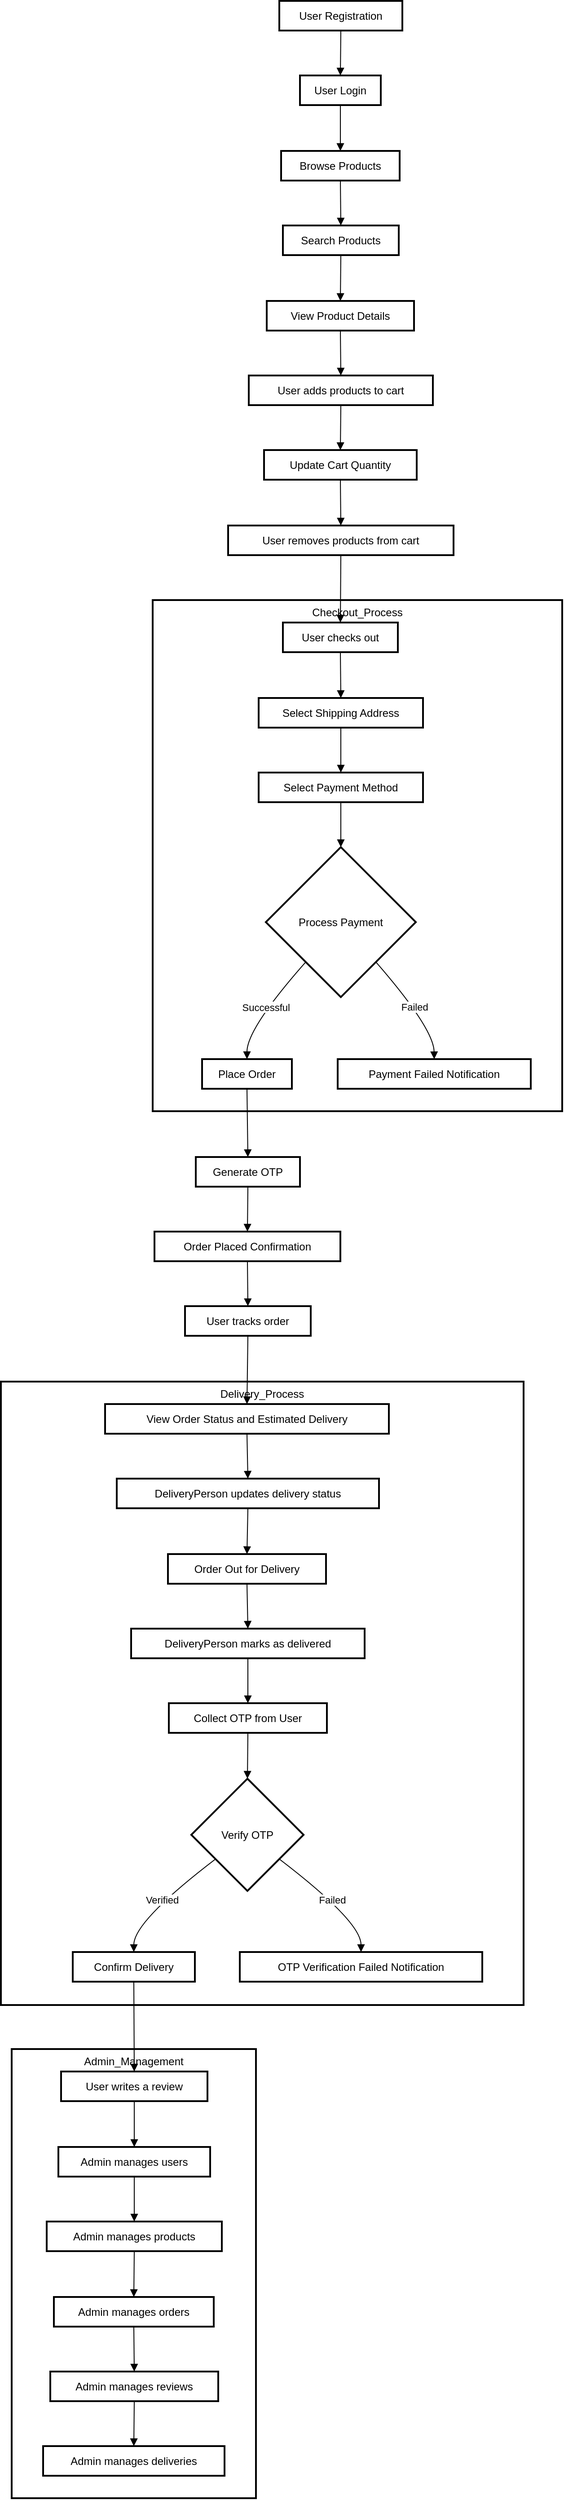 <mxfile version="24.6.4" type="device">
  <diagram name="Page-1" id="tj1NQj6rH_uR0QdHvFrn">
    <mxGraphModel dx="1050" dy="596" grid="1" gridSize="10" guides="1" tooltips="1" connect="1" arrows="1" fold="1" page="1" pageScale="1" pageWidth="1100" pageHeight="850" math="0" shadow="0">
      <root>
        <mxCell id="0" />
        <mxCell id="1" parent="0" />
        <mxCell id="7STw4wD0k3W931YjQMz1-1" value="Admin_Management" style="whiteSpace=wrap;strokeWidth=2;verticalAlign=top;" vertex="1" parent="1">
          <mxGeometry x="32" y="2300" width="272" height="500" as="geometry" />
        </mxCell>
        <mxCell id="7STw4wD0k3W931YjQMz1-2" value="Admin manages users" style="whiteSpace=wrap;strokeWidth=2;" vertex="1" parent="1">
          <mxGeometry x="84" y="2409" width="169" height="33" as="geometry" />
        </mxCell>
        <mxCell id="7STw4wD0k3W931YjQMz1-3" value="User writes a review" style="whiteSpace=wrap;strokeWidth=2;" vertex="1" parent="1">
          <mxGeometry x="87" y="2325" width="163" height="33" as="geometry" />
        </mxCell>
        <mxCell id="7STw4wD0k3W931YjQMz1-4" value="Admin manages products" style="whiteSpace=wrap;strokeWidth=2;" vertex="1" parent="1">
          <mxGeometry x="71" y="2492" width="195" height="33" as="geometry" />
        </mxCell>
        <mxCell id="7STw4wD0k3W931YjQMz1-5" value="Admin manages orders" style="whiteSpace=wrap;strokeWidth=2;" vertex="1" parent="1">
          <mxGeometry x="79" y="2576" width="178" height="33" as="geometry" />
        </mxCell>
        <mxCell id="7STw4wD0k3W931YjQMz1-6" value="Admin manages reviews" style="whiteSpace=wrap;strokeWidth=2;" vertex="1" parent="1">
          <mxGeometry x="75" y="2659" width="187" height="33" as="geometry" />
        </mxCell>
        <mxCell id="7STw4wD0k3W931YjQMz1-7" value="Admin manages deliveries" style="whiteSpace=wrap;strokeWidth=2;" vertex="1" parent="1">
          <mxGeometry x="67" y="2742" width="202" height="33" as="geometry" />
        </mxCell>
        <mxCell id="7STw4wD0k3W931YjQMz1-8" value="Delivery_Process" style="whiteSpace=wrap;strokeWidth=2;verticalAlign=top;" vertex="1" parent="1">
          <mxGeometry x="20" y="1557" width="582" height="694" as="geometry" />
        </mxCell>
        <mxCell id="7STw4wD0k3W931YjQMz1-9" value="DeliveryPerson updates delivery status" style="whiteSpace=wrap;strokeWidth=2;" vertex="1" parent="1">
          <mxGeometry x="149" y="1665" width="292" height="33" as="geometry" />
        </mxCell>
        <mxCell id="7STw4wD0k3W931YjQMz1-10" value="View Order Status and Estimated Delivery" style="whiteSpace=wrap;strokeWidth=2;" vertex="1" parent="1">
          <mxGeometry x="136" y="1582" width="316" height="33" as="geometry" />
        </mxCell>
        <mxCell id="7STw4wD0k3W931YjQMz1-11" value="Order Out for Delivery" style="whiteSpace=wrap;strokeWidth=2;" vertex="1" parent="1">
          <mxGeometry x="206" y="1749" width="176" height="33" as="geometry" />
        </mxCell>
        <mxCell id="7STw4wD0k3W931YjQMz1-12" value="DeliveryPerson marks as delivered" style="whiteSpace=wrap;strokeWidth=2;" vertex="1" parent="1">
          <mxGeometry x="165" y="1832" width="260" height="33" as="geometry" />
        </mxCell>
        <mxCell id="7STw4wD0k3W931YjQMz1-13" value="Collect OTP from User" style="whiteSpace=wrap;strokeWidth=2;" vertex="1" parent="1">
          <mxGeometry x="207" y="1915" width="176" height="33" as="geometry" />
        </mxCell>
        <mxCell id="7STw4wD0k3W931YjQMz1-14" value="Verify OTP" style="rhombus;strokeWidth=2;whiteSpace=wrap;" vertex="1" parent="1">
          <mxGeometry x="232" y="1999" width="125" height="125" as="geometry" />
        </mxCell>
        <mxCell id="7STw4wD0k3W931YjQMz1-15" value="Confirm Delivery" style="whiteSpace=wrap;strokeWidth=2;" vertex="1" parent="1">
          <mxGeometry x="100" y="2192" width="136" height="33" as="geometry" />
        </mxCell>
        <mxCell id="7STw4wD0k3W931YjQMz1-16" value="OTP Verification Failed Notification" style="whiteSpace=wrap;strokeWidth=2;" vertex="1" parent="1">
          <mxGeometry x="286" y="2192" width="270" height="33" as="geometry" />
        </mxCell>
        <mxCell id="7STw4wD0k3W931YjQMz1-17" value="Checkout_Process" style="whiteSpace=wrap;strokeWidth=2;verticalAlign=top;" vertex="1" parent="1">
          <mxGeometry x="189" y="687" width="456" height="569" as="geometry" />
        </mxCell>
        <mxCell id="7STw4wD0k3W931YjQMz1-18" value="Select Shipping Address" style="whiteSpace=wrap;strokeWidth=2;" vertex="1" parent="1">
          <mxGeometry x="307" y="796" width="183" height="33" as="geometry" />
        </mxCell>
        <mxCell id="7STw4wD0k3W931YjQMz1-19" value="User checks out" style="whiteSpace=wrap;strokeWidth=2;" vertex="1" parent="1">
          <mxGeometry x="334" y="712" width="128" height="33" as="geometry" />
        </mxCell>
        <mxCell id="7STw4wD0k3W931YjQMz1-20" value="Select Payment Method" style="whiteSpace=wrap;strokeWidth=2;" vertex="1" parent="1">
          <mxGeometry x="307" y="879" width="183" height="33" as="geometry" />
        </mxCell>
        <mxCell id="7STw4wD0k3W931YjQMz1-21" value="Process Payment" style="rhombus;strokeWidth=2;whiteSpace=wrap;" vertex="1" parent="1">
          <mxGeometry x="315" y="962" width="167" height="167" as="geometry" />
        </mxCell>
        <mxCell id="7STw4wD0k3W931YjQMz1-22" value="Place Order" style="whiteSpace=wrap;strokeWidth=2;" vertex="1" parent="1">
          <mxGeometry x="244" y="1198" width="100" height="33" as="geometry" />
        </mxCell>
        <mxCell id="7STw4wD0k3W931YjQMz1-23" value="Payment Failed Notification" style="whiteSpace=wrap;strokeWidth=2;" vertex="1" parent="1">
          <mxGeometry x="395" y="1198" width="215" height="33" as="geometry" />
        </mxCell>
        <mxCell id="7STw4wD0k3W931YjQMz1-24" value="User Registration" style="whiteSpace=wrap;strokeWidth=2;" vertex="1" parent="1">
          <mxGeometry x="330" y="20" width="137" height="33" as="geometry" />
        </mxCell>
        <mxCell id="7STw4wD0k3W931YjQMz1-25" value="User Login" style="whiteSpace=wrap;strokeWidth=2;" vertex="1" parent="1">
          <mxGeometry x="353" y="103" width="90" height="33" as="geometry" />
        </mxCell>
        <mxCell id="7STw4wD0k3W931YjQMz1-26" value="Browse Products" style="whiteSpace=wrap;strokeWidth=2;" vertex="1" parent="1">
          <mxGeometry x="332" y="187" width="132" height="33" as="geometry" />
        </mxCell>
        <mxCell id="7STw4wD0k3W931YjQMz1-27" value="Search Products" style="whiteSpace=wrap;strokeWidth=2;" vertex="1" parent="1">
          <mxGeometry x="334" y="270" width="129" height="33" as="geometry" />
        </mxCell>
        <mxCell id="7STw4wD0k3W931YjQMz1-28" value="View Product Details" style="whiteSpace=wrap;strokeWidth=2;" vertex="1" parent="1">
          <mxGeometry x="316" y="354" width="164" height="33" as="geometry" />
        </mxCell>
        <mxCell id="7STw4wD0k3W931YjQMz1-29" value="User adds products to cart" style="whiteSpace=wrap;strokeWidth=2;" vertex="1" parent="1">
          <mxGeometry x="296" y="437" width="205" height="33" as="geometry" />
        </mxCell>
        <mxCell id="7STw4wD0k3W931YjQMz1-30" value="Update Cart Quantity" style="whiteSpace=wrap;strokeWidth=2;" vertex="1" parent="1">
          <mxGeometry x="313" y="520" width="170" height="33" as="geometry" />
        </mxCell>
        <mxCell id="7STw4wD0k3W931YjQMz1-31" value="User removes products from cart" style="whiteSpace=wrap;strokeWidth=2;" vertex="1" parent="1">
          <mxGeometry x="273" y="604" width="251" height="33" as="geometry" />
        </mxCell>
        <mxCell id="7STw4wD0k3W931YjQMz1-32" value="Generate OTP" style="whiteSpace=wrap;strokeWidth=2;" vertex="1" parent="1">
          <mxGeometry x="237" y="1307" width="116" height="33" as="geometry" />
        </mxCell>
        <mxCell id="7STw4wD0k3W931YjQMz1-33" value="Order Placed Confirmation" style="whiteSpace=wrap;strokeWidth=2;" vertex="1" parent="1">
          <mxGeometry x="191" y="1390" width="207" height="33" as="geometry" />
        </mxCell>
        <mxCell id="7STw4wD0k3W931YjQMz1-34" value="User tracks order" style="whiteSpace=wrap;strokeWidth=2;" vertex="1" parent="1">
          <mxGeometry x="225" y="1473" width="140" height="33" as="geometry" />
        </mxCell>
        <mxCell id="7STw4wD0k3W931YjQMz1-35" value="" style="curved=1;startArrow=none;endArrow=block;exitX=0.5;exitY=1.01;entryX=0.5;entryY=0.01;rounded=0;" edge="1" parent="1" source="7STw4wD0k3W931YjQMz1-24" target="7STw4wD0k3W931YjQMz1-25">
          <mxGeometry relative="1" as="geometry">
            <Array as="points" />
          </mxGeometry>
        </mxCell>
        <mxCell id="7STw4wD0k3W931YjQMz1-36" value="" style="curved=1;startArrow=none;endArrow=block;exitX=0.5;exitY=1.02;entryX=0.5;entryY=-0.01;rounded=0;" edge="1" parent="1" source="7STw4wD0k3W931YjQMz1-25" target="7STw4wD0k3W931YjQMz1-26">
          <mxGeometry relative="1" as="geometry">
            <Array as="points" />
          </mxGeometry>
        </mxCell>
        <mxCell id="7STw4wD0k3W931YjQMz1-37" value="" style="curved=1;startArrow=none;endArrow=block;exitX=0.5;exitY=1.01;entryX=0.5;entryY=0.01;rounded=0;" edge="1" parent="1" source="7STw4wD0k3W931YjQMz1-26" target="7STw4wD0k3W931YjQMz1-27">
          <mxGeometry relative="1" as="geometry">
            <Array as="points" />
          </mxGeometry>
        </mxCell>
        <mxCell id="7STw4wD0k3W931YjQMz1-38" value="" style="curved=1;startArrow=none;endArrow=block;exitX=0.5;exitY=1.02;entryX=0.5;entryY=-0.01;rounded=0;" edge="1" parent="1" source="7STw4wD0k3W931YjQMz1-27" target="7STw4wD0k3W931YjQMz1-28">
          <mxGeometry relative="1" as="geometry">
            <Array as="points" />
          </mxGeometry>
        </mxCell>
        <mxCell id="7STw4wD0k3W931YjQMz1-39" value="" style="curved=1;startArrow=none;endArrow=block;exitX=0.5;exitY=1;entryX=0.5;entryY=0;rounded=0;" edge="1" parent="1" source="7STw4wD0k3W931YjQMz1-28" target="7STw4wD0k3W931YjQMz1-29">
          <mxGeometry relative="1" as="geometry">
            <Array as="points" />
          </mxGeometry>
        </mxCell>
        <mxCell id="7STw4wD0k3W931YjQMz1-40" value="" style="curved=1;startArrow=none;endArrow=block;exitX=0.5;exitY=1.01;entryX=0.5;entryY=0.01;rounded=0;" edge="1" parent="1" source="7STw4wD0k3W931YjQMz1-29" target="7STw4wD0k3W931YjQMz1-30">
          <mxGeometry relative="1" as="geometry">
            <Array as="points" />
          </mxGeometry>
        </mxCell>
        <mxCell id="7STw4wD0k3W931YjQMz1-41" value="" style="curved=1;startArrow=none;endArrow=block;exitX=0.5;exitY=1.02;entryX=0.5;entryY=-0.01;rounded=0;" edge="1" parent="1" source="7STw4wD0k3W931YjQMz1-30" target="7STw4wD0k3W931YjQMz1-31">
          <mxGeometry relative="1" as="geometry">
            <Array as="points" />
          </mxGeometry>
        </mxCell>
        <mxCell id="7STw4wD0k3W931YjQMz1-42" value="" style="curved=1;startArrow=none;endArrow=block;exitX=0.5;exitY=1.01;entryX=0.5;entryY=0.01;rounded=0;" edge="1" parent="1" source="7STw4wD0k3W931YjQMz1-31" target="7STw4wD0k3W931YjQMz1-19">
          <mxGeometry relative="1" as="geometry">
            <Array as="points" />
          </mxGeometry>
        </mxCell>
        <mxCell id="7STw4wD0k3W931YjQMz1-43" value="" style="curved=1;startArrow=none;endArrow=block;exitX=0.5;exitY=1.02;entryX=0.5;entryY=-0.01;rounded=0;" edge="1" parent="1" source="7STw4wD0k3W931YjQMz1-19" target="7STw4wD0k3W931YjQMz1-18">
          <mxGeometry relative="1" as="geometry">
            <Array as="points" />
          </mxGeometry>
        </mxCell>
        <mxCell id="7STw4wD0k3W931YjQMz1-44" value="" style="curved=1;startArrow=none;endArrow=block;exitX=0.5;exitY=1;entryX=0.5;entryY=0;rounded=0;" edge="1" parent="1" source="7STw4wD0k3W931YjQMz1-18" target="7STw4wD0k3W931YjQMz1-20">
          <mxGeometry relative="1" as="geometry">
            <Array as="points" />
          </mxGeometry>
        </mxCell>
        <mxCell id="7STw4wD0k3W931YjQMz1-45" value="" style="curved=1;startArrow=none;endArrow=block;exitX=0.5;exitY=1.01;entryX=0.5;entryY=0;rounded=0;" edge="1" parent="1" source="7STw4wD0k3W931YjQMz1-20" target="7STw4wD0k3W931YjQMz1-21">
          <mxGeometry relative="1" as="geometry">
            <Array as="points" />
          </mxGeometry>
        </mxCell>
        <mxCell id="7STw4wD0k3W931YjQMz1-46" value="Successful" style="curved=1;startArrow=none;endArrow=block;exitX=0.06;exitY=1;entryX=0.5;entryY=0.01;rounded=0;" edge="1" parent="1" source="7STw4wD0k3W931YjQMz1-21" target="7STw4wD0k3W931YjQMz1-22">
          <mxGeometry relative="1" as="geometry">
            <Array as="points">
              <mxPoint x="294" y="1164" />
            </Array>
          </mxGeometry>
        </mxCell>
        <mxCell id="7STw4wD0k3W931YjQMz1-47" value="Failed" style="curved=1;startArrow=none;endArrow=block;exitX=0.94;exitY=1;entryX=0.5;entryY=0.01;rounded=0;" edge="1" parent="1" source="7STw4wD0k3W931YjQMz1-21" target="7STw4wD0k3W931YjQMz1-23">
          <mxGeometry relative="1" as="geometry">
            <Array as="points">
              <mxPoint x="502" y="1164" />
            </Array>
          </mxGeometry>
        </mxCell>
        <mxCell id="7STw4wD0k3W931YjQMz1-48" value="" style="curved=1;startArrow=none;endArrow=block;exitX=0.5;exitY=1.02;entryX=0.5;entryY=-0.01;rounded=0;" edge="1" parent="1" source="7STw4wD0k3W931YjQMz1-22" target="7STw4wD0k3W931YjQMz1-32">
          <mxGeometry relative="1" as="geometry">
            <Array as="points" />
          </mxGeometry>
        </mxCell>
        <mxCell id="7STw4wD0k3W931YjQMz1-49" value="" style="curved=1;startArrow=none;endArrow=block;exitX=0.5;exitY=1;entryX=0.5;entryY=0;rounded=0;" edge="1" parent="1" source="7STw4wD0k3W931YjQMz1-32" target="7STw4wD0k3W931YjQMz1-33">
          <mxGeometry relative="1" as="geometry">
            <Array as="points" />
          </mxGeometry>
        </mxCell>
        <mxCell id="7STw4wD0k3W931YjQMz1-50" value="" style="curved=1;startArrow=none;endArrow=block;exitX=0.5;exitY=1.01;entryX=0.5;entryY=0.01;rounded=0;" edge="1" parent="1" source="7STw4wD0k3W931YjQMz1-33" target="7STw4wD0k3W931YjQMz1-34">
          <mxGeometry relative="1" as="geometry">
            <Array as="points" />
          </mxGeometry>
        </mxCell>
        <mxCell id="7STw4wD0k3W931YjQMz1-51" value="" style="curved=1;startArrow=none;endArrow=block;exitX=0.5;exitY=1.02;entryX=0.5;entryY=-0.01;rounded=0;" edge="1" parent="1" source="7STw4wD0k3W931YjQMz1-34" target="7STw4wD0k3W931YjQMz1-10">
          <mxGeometry relative="1" as="geometry">
            <Array as="points" />
          </mxGeometry>
        </mxCell>
        <mxCell id="7STw4wD0k3W931YjQMz1-52" value="" style="curved=1;startArrow=none;endArrow=block;exitX=0.5;exitY=1.01;entryX=0.5;entryY=0.01;rounded=0;" edge="1" parent="1" source="7STw4wD0k3W931YjQMz1-10" target="7STw4wD0k3W931YjQMz1-9">
          <mxGeometry relative="1" as="geometry">
            <Array as="points" />
          </mxGeometry>
        </mxCell>
        <mxCell id="7STw4wD0k3W931YjQMz1-53" value="" style="curved=1;startArrow=none;endArrow=block;exitX=0.5;exitY=1.02;entryX=0.5;entryY=-0.01;rounded=0;" edge="1" parent="1" source="7STw4wD0k3W931YjQMz1-9" target="7STw4wD0k3W931YjQMz1-11">
          <mxGeometry relative="1" as="geometry">
            <Array as="points" />
          </mxGeometry>
        </mxCell>
        <mxCell id="7STw4wD0k3W931YjQMz1-54" value="" style="curved=1;startArrow=none;endArrow=block;exitX=0.5;exitY=1;entryX=0.5;entryY=0;rounded=0;" edge="1" parent="1" source="7STw4wD0k3W931YjQMz1-11" target="7STw4wD0k3W931YjQMz1-12">
          <mxGeometry relative="1" as="geometry">
            <Array as="points" />
          </mxGeometry>
        </mxCell>
        <mxCell id="7STw4wD0k3W931YjQMz1-55" value="" style="curved=1;startArrow=none;endArrow=block;exitX=0.5;exitY=1.01;entryX=0.5;entryY=0.01;rounded=0;" edge="1" parent="1" source="7STw4wD0k3W931YjQMz1-12" target="7STw4wD0k3W931YjQMz1-13">
          <mxGeometry relative="1" as="geometry">
            <Array as="points" />
          </mxGeometry>
        </mxCell>
        <mxCell id="7STw4wD0k3W931YjQMz1-56" value="" style="curved=1;startArrow=none;endArrow=block;exitX=0.5;exitY=1.02;entryX=0.5;entryY=0;rounded=0;" edge="1" parent="1" source="7STw4wD0k3W931YjQMz1-13" target="7STw4wD0k3W931YjQMz1-14">
          <mxGeometry relative="1" as="geometry">
            <Array as="points" />
          </mxGeometry>
        </mxCell>
        <mxCell id="7STw4wD0k3W931YjQMz1-57" value="Verified" style="curved=1;startArrow=none;endArrow=block;exitX=0;exitY=0.88;entryX=0.5;entryY=0;rounded=0;" edge="1" parent="1" source="7STw4wD0k3W931YjQMz1-14" target="7STw4wD0k3W931YjQMz1-15">
          <mxGeometry relative="1" as="geometry">
            <Array as="points">
              <mxPoint x="168" y="2158" />
            </Array>
          </mxGeometry>
        </mxCell>
        <mxCell id="7STw4wD0k3W931YjQMz1-58" value="Failed" style="curved=1;startArrow=none;endArrow=block;exitX=1;exitY=0.88;entryX=0.5;entryY=0;rounded=0;" edge="1" parent="1" source="7STw4wD0k3W931YjQMz1-14" target="7STw4wD0k3W931YjQMz1-16">
          <mxGeometry relative="1" as="geometry">
            <Array as="points">
              <mxPoint x="421" y="2158" />
            </Array>
          </mxGeometry>
        </mxCell>
        <mxCell id="7STw4wD0k3W931YjQMz1-59" value="" style="curved=1;startArrow=none;endArrow=block;exitX=0.5;exitY=1.01;entryX=0.5;entryY=0.01;rounded=0;" edge="1" parent="1" source="7STw4wD0k3W931YjQMz1-15" target="7STw4wD0k3W931YjQMz1-3">
          <mxGeometry relative="1" as="geometry">
            <Array as="points" />
          </mxGeometry>
        </mxCell>
        <mxCell id="7STw4wD0k3W931YjQMz1-60" value="" style="curved=1;startArrow=none;endArrow=block;exitX=0.5;exitY=1.02;entryX=0.5;entryY=-0.01;rounded=0;" edge="1" parent="1" source="7STw4wD0k3W931YjQMz1-3" target="7STw4wD0k3W931YjQMz1-2">
          <mxGeometry relative="1" as="geometry">
            <Array as="points" />
          </mxGeometry>
        </mxCell>
        <mxCell id="7STw4wD0k3W931YjQMz1-61" value="" style="curved=1;startArrow=none;endArrow=block;exitX=0.5;exitY=1;entryX=0.5;entryY=0;rounded=0;" edge="1" parent="1" source="7STw4wD0k3W931YjQMz1-2" target="7STw4wD0k3W931YjQMz1-4">
          <mxGeometry relative="1" as="geometry">
            <Array as="points" />
          </mxGeometry>
        </mxCell>
        <mxCell id="7STw4wD0k3W931YjQMz1-62" value="" style="curved=1;startArrow=none;endArrow=block;exitX=0.5;exitY=1.02;entryX=0.5;entryY=-0.01;rounded=0;" edge="1" parent="1" source="7STw4wD0k3W931YjQMz1-4" target="7STw4wD0k3W931YjQMz1-5">
          <mxGeometry relative="1" as="geometry">
            <Array as="points" />
          </mxGeometry>
        </mxCell>
        <mxCell id="7STw4wD0k3W931YjQMz1-63" value="" style="curved=1;startArrow=none;endArrow=block;exitX=0.5;exitY=1;entryX=0.5;entryY=0;rounded=0;" edge="1" parent="1" source="7STw4wD0k3W931YjQMz1-5" target="7STw4wD0k3W931YjQMz1-6">
          <mxGeometry relative="1" as="geometry">
            <Array as="points" />
          </mxGeometry>
        </mxCell>
        <mxCell id="7STw4wD0k3W931YjQMz1-64" value="" style="curved=1;startArrow=none;endArrow=block;exitX=0.5;exitY=1.01;entryX=0.5;entryY=0.01;rounded=0;" edge="1" parent="1" source="7STw4wD0k3W931YjQMz1-6" target="7STw4wD0k3W931YjQMz1-7">
          <mxGeometry relative="1" as="geometry">
            <Array as="points" />
          </mxGeometry>
        </mxCell>
      </root>
    </mxGraphModel>
  </diagram>
</mxfile>
